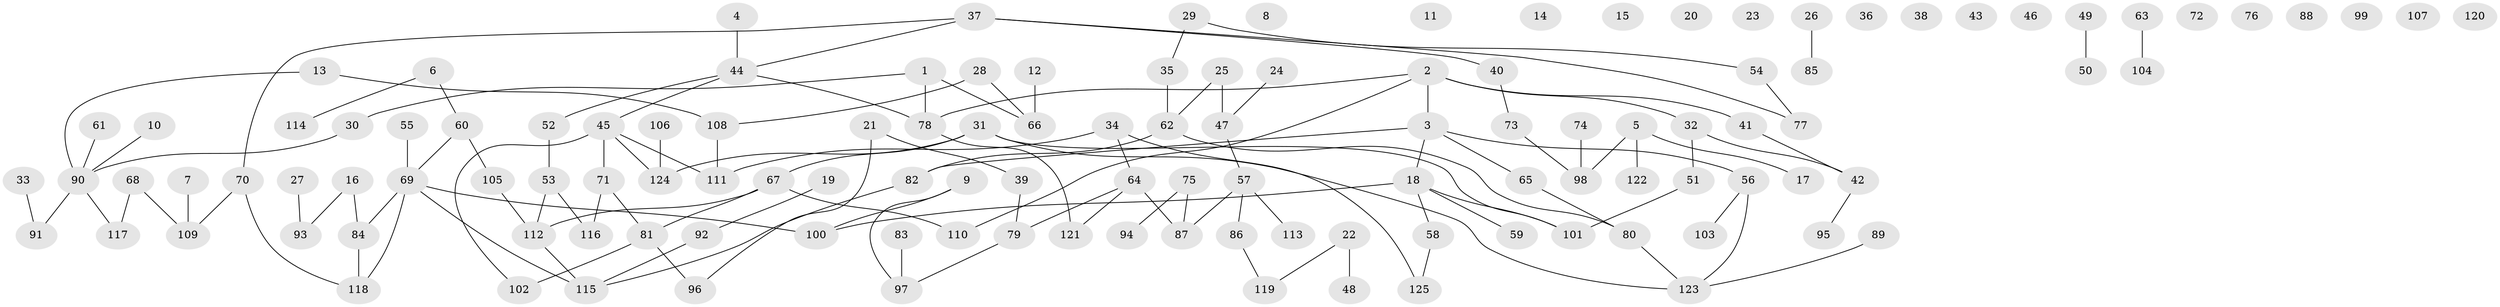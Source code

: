 // coarse degree distribution, {9: 0.022727272727272728, 2: 0.29545454545454547, 1: 0.25, 3: 0.13636363636363635, 4: 0.09090909090909091, 5: 0.11363636363636363, 6: 0.045454545454545456, 8: 0.022727272727272728, 7: 0.022727272727272728}
// Generated by graph-tools (version 1.1) at 2025/46/03/06/25 01:46:56]
// undirected, 125 vertices, 130 edges
graph export_dot {
graph [start="1"]
  node [color=gray90,style=filled];
  1;
  2;
  3;
  4;
  5;
  6;
  7;
  8;
  9;
  10;
  11;
  12;
  13;
  14;
  15;
  16;
  17;
  18;
  19;
  20;
  21;
  22;
  23;
  24;
  25;
  26;
  27;
  28;
  29;
  30;
  31;
  32;
  33;
  34;
  35;
  36;
  37;
  38;
  39;
  40;
  41;
  42;
  43;
  44;
  45;
  46;
  47;
  48;
  49;
  50;
  51;
  52;
  53;
  54;
  55;
  56;
  57;
  58;
  59;
  60;
  61;
  62;
  63;
  64;
  65;
  66;
  67;
  68;
  69;
  70;
  71;
  72;
  73;
  74;
  75;
  76;
  77;
  78;
  79;
  80;
  81;
  82;
  83;
  84;
  85;
  86;
  87;
  88;
  89;
  90;
  91;
  92;
  93;
  94;
  95;
  96;
  97;
  98;
  99;
  100;
  101;
  102;
  103;
  104;
  105;
  106;
  107;
  108;
  109;
  110;
  111;
  112;
  113;
  114;
  115;
  116;
  117;
  118;
  119;
  120;
  121;
  122;
  123;
  124;
  125;
  1 -- 30;
  1 -- 66;
  1 -- 78;
  2 -- 3;
  2 -- 32;
  2 -- 41;
  2 -- 78;
  2 -- 110;
  3 -- 18;
  3 -- 56;
  3 -- 65;
  3 -- 82;
  4 -- 44;
  5 -- 17;
  5 -- 98;
  5 -- 122;
  6 -- 60;
  6 -- 114;
  7 -- 109;
  9 -- 97;
  9 -- 100;
  10 -- 90;
  12 -- 66;
  13 -- 90;
  13 -- 108;
  16 -- 84;
  16 -- 93;
  18 -- 58;
  18 -- 59;
  18 -- 100;
  18 -- 101;
  19 -- 92;
  21 -- 39;
  21 -- 96;
  22 -- 48;
  22 -- 119;
  24 -- 47;
  25 -- 47;
  25 -- 62;
  26 -- 85;
  27 -- 93;
  28 -- 66;
  28 -- 108;
  29 -- 35;
  29 -- 54;
  30 -- 90;
  31 -- 67;
  31 -- 101;
  31 -- 123;
  31 -- 124;
  32 -- 42;
  32 -- 51;
  33 -- 91;
  34 -- 64;
  34 -- 111;
  34 -- 125;
  35 -- 62;
  37 -- 40;
  37 -- 44;
  37 -- 70;
  37 -- 77;
  39 -- 79;
  40 -- 73;
  41 -- 42;
  42 -- 95;
  44 -- 45;
  44 -- 52;
  44 -- 78;
  45 -- 71;
  45 -- 102;
  45 -- 111;
  45 -- 124;
  47 -- 57;
  49 -- 50;
  51 -- 101;
  52 -- 53;
  53 -- 112;
  53 -- 116;
  54 -- 77;
  55 -- 69;
  56 -- 103;
  56 -- 123;
  57 -- 86;
  57 -- 87;
  57 -- 113;
  58 -- 125;
  60 -- 69;
  60 -- 105;
  61 -- 90;
  62 -- 80;
  62 -- 82;
  63 -- 104;
  64 -- 79;
  64 -- 87;
  64 -- 121;
  65 -- 80;
  67 -- 81;
  67 -- 110;
  67 -- 112;
  68 -- 109;
  68 -- 117;
  69 -- 84;
  69 -- 100;
  69 -- 115;
  69 -- 118;
  70 -- 109;
  70 -- 118;
  71 -- 81;
  71 -- 116;
  73 -- 98;
  74 -- 98;
  75 -- 87;
  75 -- 94;
  78 -- 121;
  79 -- 97;
  80 -- 123;
  81 -- 96;
  81 -- 102;
  82 -- 115;
  83 -- 97;
  84 -- 118;
  86 -- 119;
  89 -- 123;
  90 -- 91;
  90 -- 117;
  92 -- 115;
  105 -- 112;
  106 -- 124;
  108 -- 111;
  112 -- 115;
}

